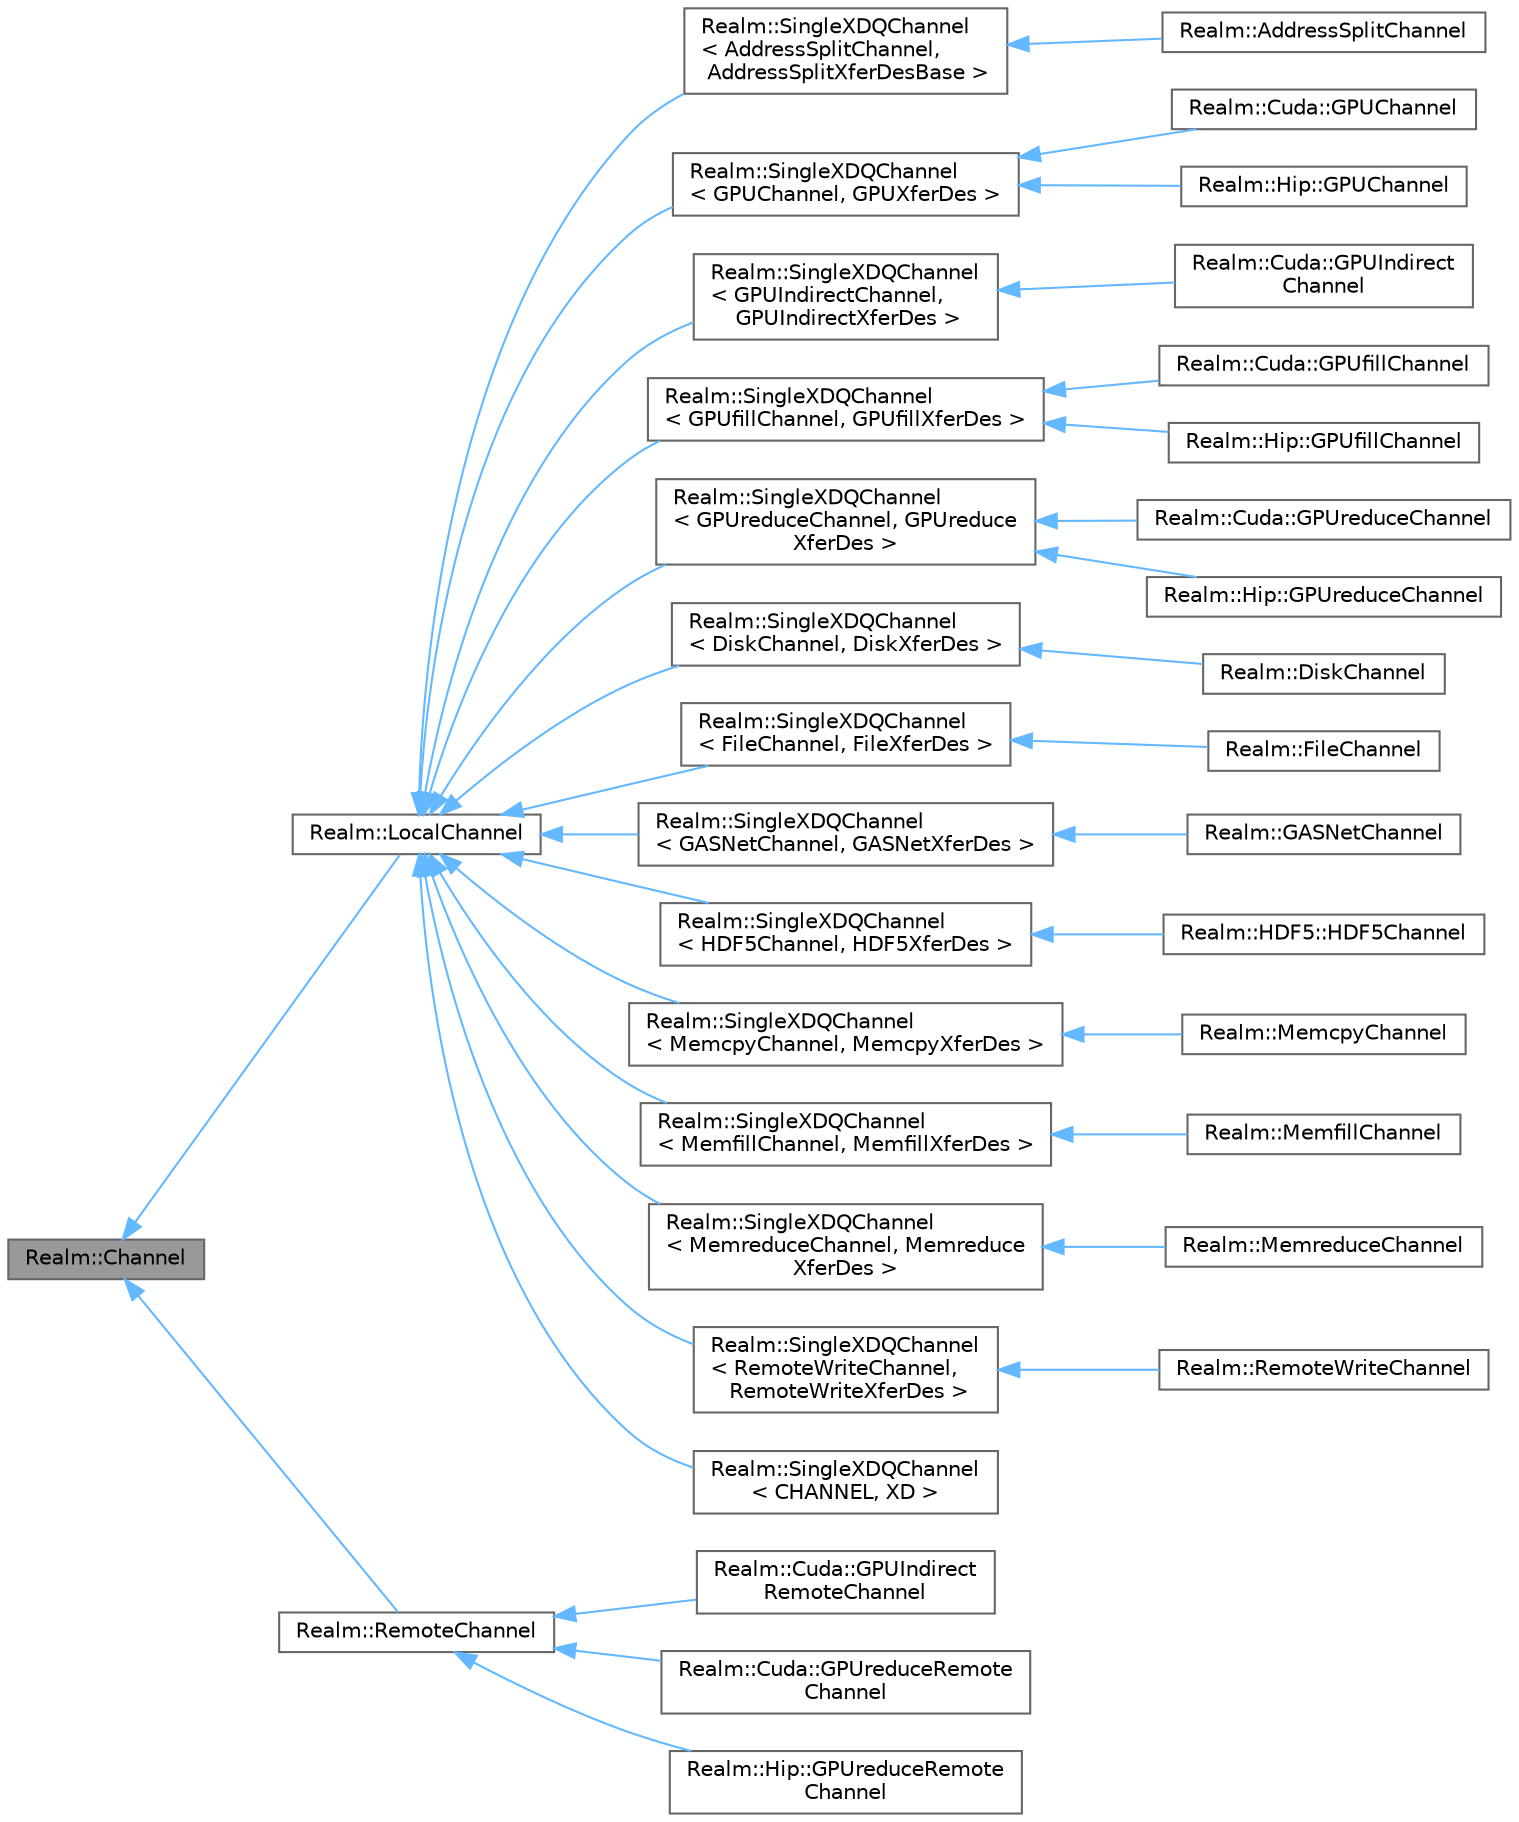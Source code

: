 digraph "Realm::Channel"
{
 // LATEX_PDF_SIZE
  bgcolor="transparent";
  edge [fontname=Helvetica,fontsize=10,labelfontname=Helvetica,labelfontsize=10];
  node [fontname=Helvetica,fontsize=10,shape=box,height=0.2,width=0.4];
  rankdir="LR";
  Node1 [id="Node000001",label="Realm::Channel",height=0.2,width=0.4,color="gray40", fillcolor="grey60", style="filled", fontcolor="black",tooltip=" "];
  Node1 -> Node2 [id="edge1_Node000001_Node000002",dir="back",color="steelblue1",style="solid",tooltip=" "];
  Node2 [id="Node000002",label="Realm::LocalChannel",height=0.2,width=0.4,color="gray40", fillcolor="white", style="filled",URL="$classRealm_1_1LocalChannel.html",tooltip=" "];
  Node2 -> Node3 [id="edge2_Node000002_Node000003",dir="back",color="steelblue1",style="solid",tooltip=" "];
  Node3 [id="Node000003",label="Realm::SingleXDQChannel\l\< AddressSplitChannel,\l AddressSplitXferDesBase \>",height=0.2,width=0.4,color="gray40", fillcolor="white", style="filled",URL="$classRealm_1_1SingleXDQChannel.html",tooltip=" "];
  Node3 -> Node4 [id="edge3_Node000003_Node000004",dir="back",color="steelblue1",style="solid",tooltip=" "];
  Node4 [id="Node000004",label="Realm::AddressSplitChannel",height=0.2,width=0.4,color="gray40", fillcolor="white", style="filled",URL="$classRealm_1_1AddressSplitChannel.html",tooltip=" "];
  Node2 -> Node5 [id="edge4_Node000002_Node000005",dir="back",color="steelblue1",style="solid",tooltip=" "];
  Node5 [id="Node000005",label="Realm::SingleXDQChannel\l\< GPUChannel, GPUXferDes \>",height=0.2,width=0.4,color="gray40", fillcolor="white", style="filled",URL="$classRealm_1_1SingleXDQChannel.html",tooltip=" "];
  Node5 -> Node6 [id="edge5_Node000005_Node000006",dir="back",color="steelblue1",style="solid",tooltip=" "];
  Node6 [id="Node000006",label="Realm::Cuda::GPUChannel",height=0.2,width=0.4,color="gray40", fillcolor="white", style="filled",URL="$classRealm_1_1Cuda_1_1GPUChannel.html",tooltip=" "];
  Node5 -> Node7 [id="edge6_Node000005_Node000007",dir="back",color="steelblue1",style="solid",tooltip=" "];
  Node7 [id="Node000007",label="Realm::Hip::GPUChannel",height=0.2,width=0.4,color="gray40", fillcolor="white", style="filled",URL="$classRealm_1_1Hip_1_1GPUChannel.html",tooltip=" "];
  Node2 -> Node8 [id="edge7_Node000002_Node000008",dir="back",color="steelblue1",style="solid",tooltip=" "];
  Node8 [id="Node000008",label="Realm::SingleXDQChannel\l\< GPUIndirectChannel,\l GPUIndirectXferDes \>",height=0.2,width=0.4,color="gray40", fillcolor="white", style="filled",URL="$classRealm_1_1SingleXDQChannel.html",tooltip=" "];
  Node8 -> Node9 [id="edge8_Node000008_Node000009",dir="back",color="steelblue1",style="solid",tooltip=" "];
  Node9 [id="Node000009",label="Realm::Cuda::GPUIndirect\lChannel",height=0.2,width=0.4,color="gray40", fillcolor="white", style="filled",URL="$classRealm_1_1Cuda_1_1GPUIndirectChannel.html",tooltip=" "];
  Node2 -> Node10 [id="edge9_Node000002_Node000010",dir="back",color="steelblue1",style="solid",tooltip=" "];
  Node10 [id="Node000010",label="Realm::SingleXDQChannel\l\< GPUfillChannel, GPUfillXferDes \>",height=0.2,width=0.4,color="gray40", fillcolor="white", style="filled",URL="$classRealm_1_1SingleXDQChannel.html",tooltip=" "];
  Node10 -> Node11 [id="edge10_Node000010_Node000011",dir="back",color="steelblue1",style="solid",tooltip=" "];
  Node11 [id="Node000011",label="Realm::Cuda::GPUfillChannel",height=0.2,width=0.4,color="gray40", fillcolor="white", style="filled",URL="$classRealm_1_1Cuda_1_1GPUfillChannel.html",tooltip=" "];
  Node10 -> Node12 [id="edge11_Node000010_Node000012",dir="back",color="steelblue1",style="solid",tooltip=" "];
  Node12 [id="Node000012",label="Realm::Hip::GPUfillChannel",height=0.2,width=0.4,color="gray40", fillcolor="white", style="filled",URL="$classRealm_1_1Hip_1_1GPUfillChannel.html",tooltip=" "];
  Node2 -> Node13 [id="edge12_Node000002_Node000013",dir="back",color="steelblue1",style="solid",tooltip=" "];
  Node13 [id="Node000013",label="Realm::SingleXDQChannel\l\< GPUreduceChannel, GPUreduce\lXferDes \>",height=0.2,width=0.4,color="gray40", fillcolor="white", style="filled",URL="$classRealm_1_1SingleXDQChannel.html",tooltip=" "];
  Node13 -> Node14 [id="edge13_Node000013_Node000014",dir="back",color="steelblue1",style="solid",tooltip=" "];
  Node14 [id="Node000014",label="Realm::Cuda::GPUreduceChannel",height=0.2,width=0.4,color="gray40", fillcolor="white", style="filled",URL="$classRealm_1_1Cuda_1_1GPUreduceChannel.html",tooltip=" "];
  Node13 -> Node15 [id="edge14_Node000013_Node000015",dir="back",color="steelblue1",style="solid",tooltip=" "];
  Node15 [id="Node000015",label="Realm::Hip::GPUreduceChannel",height=0.2,width=0.4,color="gray40", fillcolor="white", style="filled",URL="$classRealm_1_1Hip_1_1GPUreduceChannel.html",tooltip=" "];
  Node2 -> Node16 [id="edge15_Node000002_Node000016",dir="back",color="steelblue1",style="solid",tooltip=" "];
  Node16 [id="Node000016",label="Realm::SingleXDQChannel\l\< DiskChannel, DiskXferDes \>",height=0.2,width=0.4,color="gray40", fillcolor="white", style="filled",URL="$classRealm_1_1SingleXDQChannel.html",tooltip=" "];
  Node16 -> Node17 [id="edge16_Node000016_Node000017",dir="back",color="steelblue1",style="solid",tooltip=" "];
  Node17 [id="Node000017",label="Realm::DiskChannel",height=0.2,width=0.4,color="gray40", fillcolor="white", style="filled",URL="$classRealm_1_1DiskChannel.html",tooltip=" "];
  Node2 -> Node18 [id="edge17_Node000002_Node000018",dir="back",color="steelblue1",style="solid",tooltip=" "];
  Node18 [id="Node000018",label="Realm::SingleXDQChannel\l\< FileChannel, FileXferDes \>",height=0.2,width=0.4,color="gray40", fillcolor="white", style="filled",URL="$classRealm_1_1SingleXDQChannel.html",tooltip=" "];
  Node18 -> Node19 [id="edge18_Node000018_Node000019",dir="back",color="steelblue1",style="solid",tooltip=" "];
  Node19 [id="Node000019",label="Realm::FileChannel",height=0.2,width=0.4,color="gray40", fillcolor="white", style="filled",URL="$classRealm_1_1FileChannel.html",tooltip=" "];
  Node2 -> Node20 [id="edge19_Node000002_Node000020",dir="back",color="steelblue1",style="solid",tooltip=" "];
  Node20 [id="Node000020",label="Realm::SingleXDQChannel\l\< GASNetChannel, GASNetXferDes \>",height=0.2,width=0.4,color="gray40", fillcolor="white", style="filled",URL="$classRealm_1_1SingleXDQChannel.html",tooltip=" "];
  Node20 -> Node21 [id="edge20_Node000020_Node000021",dir="back",color="steelblue1",style="solid",tooltip=" "];
  Node21 [id="Node000021",label="Realm::GASNetChannel",height=0.2,width=0.4,color="gray40", fillcolor="white", style="filled",URL="$classRealm_1_1GASNetChannel.html",tooltip=" "];
  Node2 -> Node22 [id="edge21_Node000002_Node000022",dir="back",color="steelblue1",style="solid",tooltip=" "];
  Node22 [id="Node000022",label="Realm::SingleXDQChannel\l\< HDF5Channel, HDF5XferDes \>",height=0.2,width=0.4,color="gray40", fillcolor="white", style="filled",URL="$classRealm_1_1SingleXDQChannel.html",tooltip=" "];
  Node22 -> Node23 [id="edge22_Node000022_Node000023",dir="back",color="steelblue1",style="solid",tooltip=" "];
  Node23 [id="Node000023",label="Realm::HDF5::HDF5Channel",height=0.2,width=0.4,color="gray40", fillcolor="white", style="filled",URL="$classRealm_1_1HDF5_1_1HDF5Channel.html",tooltip=" "];
  Node2 -> Node24 [id="edge23_Node000002_Node000024",dir="back",color="steelblue1",style="solid",tooltip=" "];
  Node24 [id="Node000024",label="Realm::SingleXDQChannel\l\< MemcpyChannel, MemcpyXferDes \>",height=0.2,width=0.4,color="gray40", fillcolor="white", style="filled",URL="$classRealm_1_1SingleXDQChannel.html",tooltip=" "];
  Node24 -> Node25 [id="edge24_Node000024_Node000025",dir="back",color="steelblue1",style="solid",tooltip=" "];
  Node25 [id="Node000025",label="Realm::MemcpyChannel",height=0.2,width=0.4,color="gray40", fillcolor="white", style="filled",URL="$classRealm_1_1MemcpyChannel.html",tooltip=" "];
  Node2 -> Node26 [id="edge25_Node000002_Node000026",dir="back",color="steelblue1",style="solid",tooltip=" "];
  Node26 [id="Node000026",label="Realm::SingleXDQChannel\l\< MemfillChannel, MemfillXferDes \>",height=0.2,width=0.4,color="gray40", fillcolor="white", style="filled",URL="$classRealm_1_1SingleXDQChannel.html",tooltip=" "];
  Node26 -> Node27 [id="edge26_Node000026_Node000027",dir="back",color="steelblue1",style="solid",tooltip=" "];
  Node27 [id="Node000027",label="Realm::MemfillChannel",height=0.2,width=0.4,color="gray40", fillcolor="white", style="filled",URL="$classRealm_1_1MemfillChannel.html",tooltip=" "];
  Node2 -> Node28 [id="edge27_Node000002_Node000028",dir="back",color="steelblue1",style="solid",tooltip=" "];
  Node28 [id="Node000028",label="Realm::SingleXDQChannel\l\< MemreduceChannel, Memreduce\lXferDes \>",height=0.2,width=0.4,color="gray40", fillcolor="white", style="filled",URL="$classRealm_1_1SingleXDQChannel.html",tooltip=" "];
  Node28 -> Node29 [id="edge28_Node000028_Node000029",dir="back",color="steelblue1",style="solid",tooltip=" "];
  Node29 [id="Node000029",label="Realm::MemreduceChannel",height=0.2,width=0.4,color="gray40", fillcolor="white", style="filled",URL="$classRealm_1_1MemreduceChannel.html",tooltip=" "];
  Node2 -> Node30 [id="edge29_Node000002_Node000030",dir="back",color="steelblue1",style="solid",tooltip=" "];
  Node30 [id="Node000030",label="Realm::SingleXDQChannel\l\< RemoteWriteChannel,\l RemoteWriteXferDes \>",height=0.2,width=0.4,color="gray40", fillcolor="white", style="filled",URL="$classRealm_1_1SingleXDQChannel.html",tooltip=" "];
  Node30 -> Node31 [id="edge30_Node000030_Node000031",dir="back",color="steelblue1",style="solid",tooltip=" "];
  Node31 [id="Node000031",label="Realm::RemoteWriteChannel",height=0.2,width=0.4,color="gray40", fillcolor="white", style="filled",URL="$classRealm_1_1RemoteWriteChannel.html",tooltip=" "];
  Node2 -> Node32 [id="edge31_Node000002_Node000032",dir="back",color="steelblue1",style="solid",tooltip=" "];
  Node32 [id="Node000032",label="Realm::SingleXDQChannel\l\< CHANNEL, XD \>",height=0.2,width=0.4,color="gray40", fillcolor="white", style="filled",URL="$classRealm_1_1SingleXDQChannel.html",tooltip=" "];
  Node1 -> Node33 [id="edge32_Node000001_Node000033",dir="back",color="steelblue1",style="solid",tooltip=" "];
  Node33 [id="Node000033",label="Realm::RemoteChannel",height=0.2,width=0.4,color="gray40", fillcolor="white", style="filled",URL="$classRealm_1_1RemoteChannel.html",tooltip=" "];
  Node33 -> Node34 [id="edge33_Node000033_Node000034",dir="back",color="steelblue1",style="solid",tooltip=" "];
  Node34 [id="Node000034",label="Realm::Cuda::GPUIndirect\lRemoteChannel",height=0.2,width=0.4,color="gray40", fillcolor="white", style="filled",URL="$classRealm_1_1Cuda_1_1GPUIndirectRemoteChannel.html",tooltip=" "];
  Node33 -> Node35 [id="edge34_Node000033_Node000035",dir="back",color="steelblue1",style="solid",tooltip=" "];
  Node35 [id="Node000035",label="Realm::Cuda::GPUreduceRemote\lChannel",height=0.2,width=0.4,color="gray40", fillcolor="white", style="filled",URL="$classRealm_1_1Cuda_1_1GPUreduceRemoteChannel.html",tooltip=" "];
  Node33 -> Node36 [id="edge35_Node000033_Node000036",dir="back",color="steelblue1",style="solid",tooltip=" "];
  Node36 [id="Node000036",label="Realm::Hip::GPUreduceRemote\lChannel",height=0.2,width=0.4,color="gray40", fillcolor="white", style="filled",URL="$classRealm_1_1Hip_1_1GPUreduceRemoteChannel.html",tooltip=" "];
}
